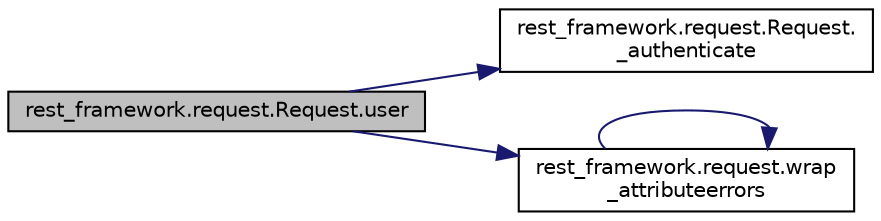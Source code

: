 digraph "rest_framework.request.Request.user"
{
 // LATEX_PDF_SIZE
  edge [fontname="Helvetica",fontsize="10",labelfontname="Helvetica",labelfontsize="10"];
  node [fontname="Helvetica",fontsize="10",shape=record];
  rankdir="LR";
  Node1 [label="rest_framework.request.Request.user",height=0.2,width=0.4,color="black", fillcolor="grey75", style="filled", fontcolor="black",tooltip=" "];
  Node1 -> Node2 [color="midnightblue",fontsize="10",style="solid",fontname="Helvetica"];
  Node2 [label="rest_framework.request.Request.\l_authenticate",height=0.2,width=0.4,color="black", fillcolor="white", style="filled",URL="$d9/d48/classrest__framework_1_1request_1_1_request.html#a409bfe5f037db0579dcb974449e07b20",tooltip=" "];
  Node1 -> Node3 [color="midnightblue",fontsize="10",style="solid",fontname="Helvetica"];
  Node3 [label="rest_framework.request.wrap\l_attributeerrors",height=0.2,width=0.4,color="black", fillcolor="white", style="filled",URL="$d7/d39/namespacerest__framework_1_1request.html#a2a3115e2c7025f6391f7941ad7541883",tooltip=" "];
  Node3 -> Node3 [color="midnightblue",fontsize="10",style="solid",fontname="Helvetica"];
}
